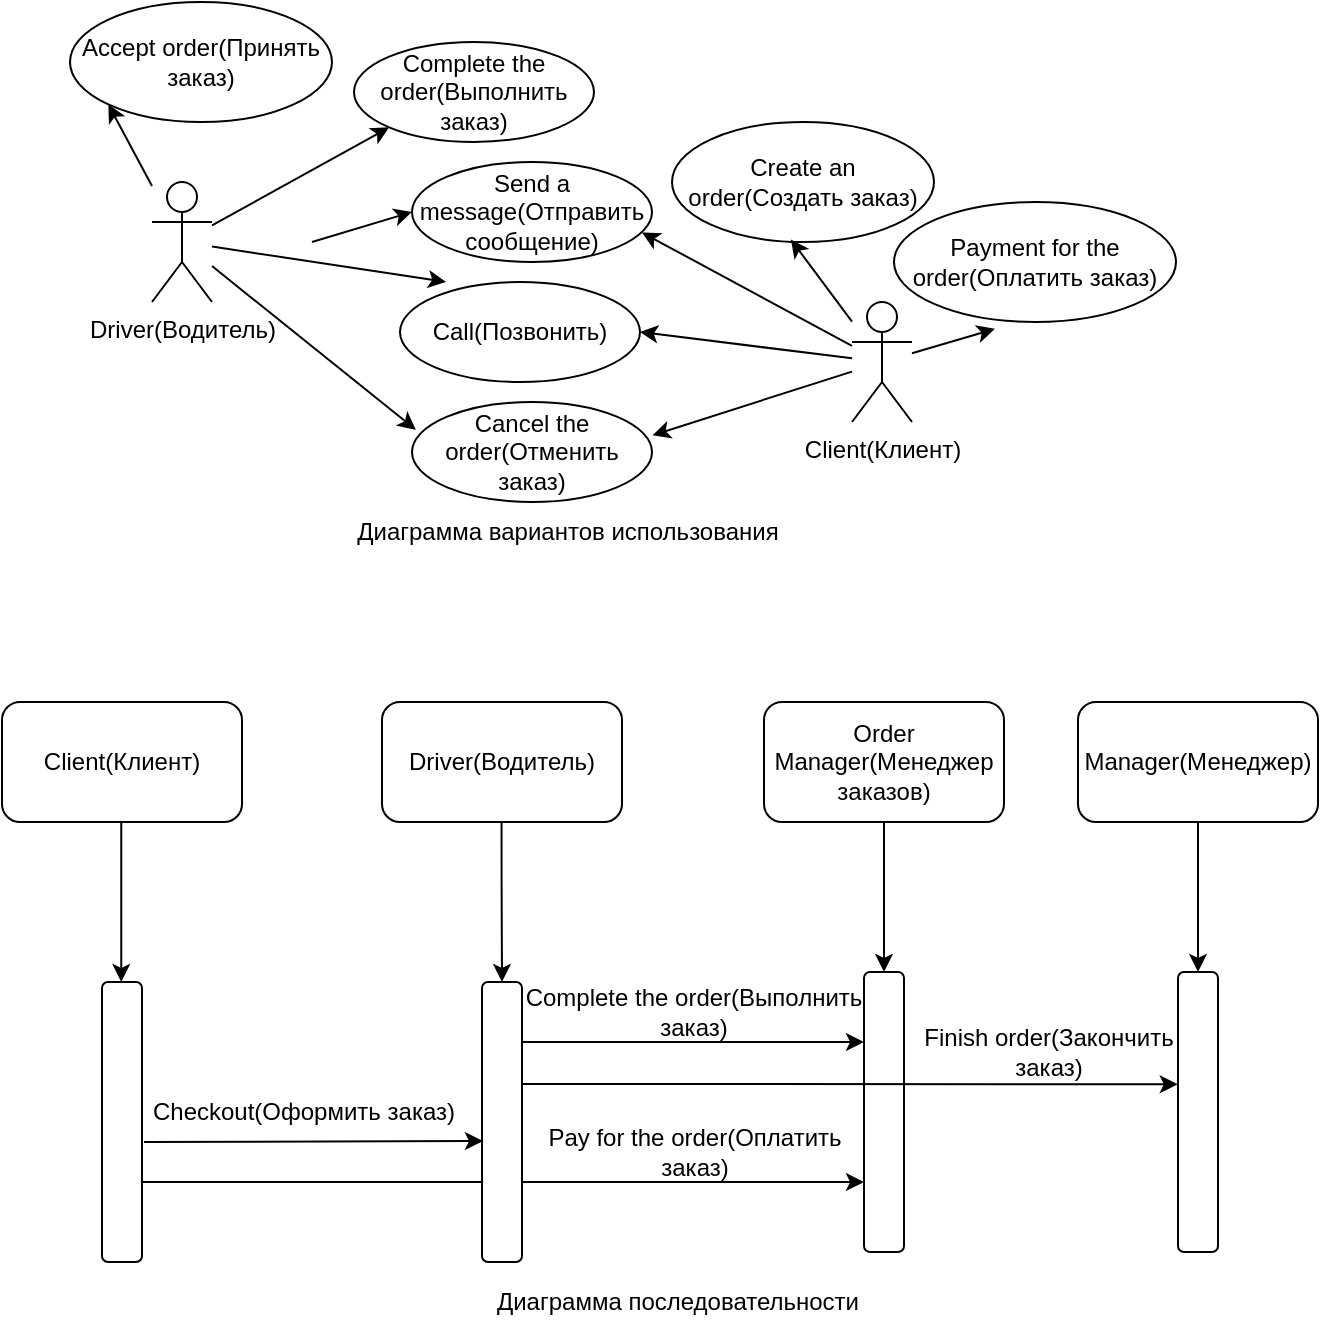 <mxfile version="22.1.0" type="device">
  <diagram name="Страница — 1" id="RobMiZ-bOQ7rdP7qLN_0">
    <mxGraphModel dx="897" dy="513" grid="1" gridSize="10" guides="1" tooltips="1" connect="1" arrows="1" fold="1" page="1" pageScale="1" pageWidth="827" pageHeight="1169" math="0" shadow="0">
      <root>
        <mxCell id="0" />
        <mxCell id="1" parent="0" />
        <mxCell id="x8Sbtwd1SYY9ZmLCzbeD-8" style="rounded=0;orthogonalLoop=1;jettySize=auto;html=1;entryX=0;entryY=0.5;entryDx=0;entryDy=0;" edge="1" parent="1" target="x8Sbtwd1SYY9ZmLCzbeD-6">
          <mxGeometry relative="1" as="geometry">
            <mxPoint x="289" y="200" as="targetPoint" />
            <mxPoint x="239" y="250" as="sourcePoint" />
          </mxGeometry>
        </mxCell>
        <mxCell id="x8Sbtwd1SYY9ZmLCzbeD-10" style="rounded=0;orthogonalLoop=1;jettySize=auto;html=1;entryX=0.192;entryY=0;entryDx=0;entryDy=0;entryPerimeter=0;" edge="1" parent="1" source="x8Sbtwd1SYY9ZmLCzbeD-1" target="x8Sbtwd1SYY9ZmLCzbeD-7">
          <mxGeometry relative="1" as="geometry">
            <mxPoint x="279" y="260" as="targetPoint" />
          </mxGeometry>
        </mxCell>
        <mxCell id="x8Sbtwd1SYY9ZmLCzbeD-14" style="rounded=0;orthogonalLoop=1;jettySize=auto;html=1;entryX=0;entryY=1;entryDx=0;entryDy=0;" edge="1" parent="1" source="x8Sbtwd1SYY9ZmLCzbeD-1" target="x8Sbtwd1SYY9ZmLCzbeD-13">
          <mxGeometry relative="1" as="geometry">
            <mxPoint x="224.0" y="150" as="targetPoint" />
          </mxGeometry>
        </mxCell>
        <mxCell id="x8Sbtwd1SYY9ZmLCzbeD-17" style="rounded=0;orthogonalLoop=1;jettySize=auto;html=1;entryX=0;entryY=1;entryDx=0;entryDy=0;" edge="1" parent="1" source="x8Sbtwd1SYY9ZmLCzbeD-1" target="x8Sbtwd1SYY9ZmLCzbeD-16">
          <mxGeometry relative="1" as="geometry">
            <mxPoint x="224.0" y="120" as="targetPoint" />
          </mxGeometry>
        </mxCell>
        <mxCell id="x8Sbtwd1SYY9ZmLCzbeD-24" style="rounded=0;orthogonalLoop=1;jettySize=auto;html=1;entryX=0.016;entryY=0.278;entryDx=0;entryDy=0;entryPerimeter=0;" edge="1" parent="1" source="x8Sbtwd1SYY9ZmLCzbeD-1" target="x8Sbtwd1SYY9ZmLCzbeD-22">
          <mxGeometry relative="1" as="geometry">
            <mxPoint x="224.0" y="360" as="targetPoint" />
          </mxGeometry>
        </mxCell>
        <mxCell id="x8Sbtwd1SYY9ZmLCzbeD-1" value="Driver(Водитель)" style="shape=umlActor;verticalLabelPosition=bottom;verticalAlign=top;html=1;outlineConnect=0;" vertex="1" parent="1">
          <mxGeometry x="159" y="220" width="30" height="60" as="geometry" />
        </mxCell>
        <mxCell id="x8Sbtwd1SYY9ZmLCzbeD-11" style="rounded=0;orthogonalLoop=1;jettySize=auto;html=1;entryX=1;entryY=0.5;entryDx=0;entryDy=0;" edge="1" parent="1" source="x8Sbtwd1SYY9ZmLCzbeD-2" target="x8Sbtwd1SYY9ZmLCzbeD-7">
          <mxGeometry relative="1" as="geometry">
            <mxPoint x="459" y="320" as="targetPoint" />
          </mxGeometry>
        </mxCell>
        <mxCell id="x8Sbtwd1SYY9ZmLCzbeD-12" style="rounded=0;orthogonalLoop=1;jettySize=auto;html=1;entryX=0.958;entryY=0.705;entryDx=0;entryDy=0;entryPerimeter=0;" edge="1" parent="1" source="x8Sbtwd1SYY9ZmLCzbeD-2" target="x8Sbtwd1SYY9ZmLCzbeD-6">
          <mxGeometry relative="1" as="geometry">
            <mxPoint x="479" y="250" as="targetPoint" />
          </mxGeometry>
        </mxCell>
        <mxCell id="x8Sbtwd1SYY9ZmLCzbeD-21" style="rounded=0;orthogonalLoop=1;jettySize=auto;html=1;entryX=0.358;entryY=1.057;entryDx=0;entryDy=0;entryPerimeter=0;" edge="1" parent="1" source="x8Sbtwd1SYY9ZmLCzbeD-2" target="x8Sbtwd1SYY9ZmLCzbeD-20">
          <mxGeometry relative="1" as="geometry">
            <mxPoint x="599" y="290.0" as="targetPoint" />
          </mxGeometry>
        </mxCell>
        <mxCell id="x8Sbtwd1SYY9ZmLCzbeD-23" style="rounded=0;orthogonalLoop=1;jettySize=auto;html=1;entryX=1.002;entryY=0.333;entryDx=0;entryDy=0;entryPerimeter=0;" edge="1" parent="1" source="x8Sbtwd1SYY9ZmLCzbeD-2" target="x8Sbtwd1SYY9ZmLCzbeD-22">
          <mxGeometry relative="1" as="geometry">
            <mxPoint x="439" y="370" as="targetPoint" />
          </mxGeometry>
        </mxCell>
        <mxCell id="x8Sbtwd1SYY9ZmLCzbeD-2" value="Client(Клиент)" style="shape=umlActor;verticalLabelPosition=bottom;verticalAlign=top;html=1;outlineConnect=0;" vertex="1" parent="1">
          <mxGeometry x="509" y="280" width="30" height="60" as="geometry" />
        </mxCell>
        <mxCell id="x8Sbtwd1SYY9ZmLCzbeD-6" value="Send a message(Отправить сообщение)" style="ellipse;whiteSpace=wrap;html=1;" vertex="1" parent="1">
          <mxGeometry x="289" y="210" width="120" height="50" as="geometry" />
        </mxCell>
        <mxCell id="x8Sbtwd1SYY9ZmLCzbeD-7" value="Call(Позвонить)" style="ellipse;whiteSpace=wrap;html=1;" vertex="1" parent="1">
          <mxGeometry x="283" y="270" width="120" height="50" as="geometry" />
        </mxCell>
        <mxCell id="x8Sbtwd1SYY9ZmLCzbeD-13" value="Complete the order(Выполнить заказ)" style="ellipse;whiteSpace=wrap;html=1;" vertex="1" parent="1">
          <mxGeometry x="260" y="150" width="120" height="50" as="geometry" />
        </mxCell>
        <mxCell id="x8Sbtwd1SYY9ZmLCzbeD-16" value="Accept order(Принять заказ)" style="ellipse;whiteSpace=wrap;html=1;" vertex="1" parent="1">
          <mxGeometry x="118" y="130" width="131" height="60" as="geometry" />
        </mxCell>
        <mxCell id="x8Sbtwd1SYY9ZmLCzbeD-18" value="Create an order(Создать заказ)" style="ellipse;whiteSpace=wrap;html=1;" vertex="1" parent="1">
          <mxGeometry x="419" y="190" width="131" height="60" as="geometry" />
        </mxCell>
        <mxCell id="x8Sbtwd1SYY9ZmLCzbeD-19" style="rounded=0;orthogonalLoop=1;jettySize=auto;html=1;entryX=0.454;entryY=0.98;entryDx=0;entryDy=0;entryPerimeter=0;" edge="1" parent="1" source="x8Sbtwd1SYY9ZmLCzbeD-2" target="x8Sbtwd1SYY9ZmLCzbeD-18">
          <mxGeometry relative="1" as="geometry" />
        </mxCell>
        <mxCell id="x8Sbtwd1SYY9ZmLCzbeD-20" value="Payment for the order(Оплатить заказ)" style="ellipse;whiteSpace=wrap;html=1;" vertex="1" parent="1">
          <mxGeometry x="530" y="230" width="141" height="60" as="geometry" />
        </mxCell>
        <mxCell id="x8Sbtwd1SYY9ZmLCzbeD-22" value="Cancel the order(Отменить заказ)" style="ellipse;whiteSpace=wrap;html=1;" vertex="1" parent="1">
          <mxGeometry x="289" y="330" width="120" height="50" as="geometry" />
        </mxCell>
        <mxCell id="x8Sbtwd1SYY9ZmLCzbeD-25" value="Диаграмма вариантов использования" style="text;html=1;strokeColor=none;fillColor=none;align=center;verticalAlign=middle;whiteSpace=wrap;rounded=0;" vertex="1" parent="1">
          <mxGeometry x="249" y="390" width="236" height="10" as="geometry" />
        </mxCell>
        <mxCell id="x8Sbtwd1SYY9ZmLCzbeD-31" value="Driver(Водитель)" style="rounded=1;whiteSpace=wrap;html=1;" vertex="1" parent="1">
          <mxGeometry x="274" y="480" width="120" height="60" as="geometry" />
        </mxCell>
        <mxCell id="x8Sbtwd1SYY9ZmLCzbeD-35" style="edgeStyle=orthogonalEdgeStyle;rounded=0;orthogonalLoop=1;jettySize=auto;html=1;entryX=0.5;entryY=0;entryDx=0;entryDy=0;" edge="1" parent="1">
          <mxGeometry relative="1" as="geometry">
            <mxPoint x="143.63" y="520" as="sourcePoint" />
            <mxPoint x="143.63" y="620" as="targetPoint" />
          </mxGeometry>
        </mxCell>
        <mxCell id="x8Sbtwd1SYY9ZmLCzbeD-32" value="Client(Клиент)" style="rounded=1;whiteSpace=wrap;html=1;" vertex="1" parent="1">
          <mxGeometry x="84" y="480" width="120" height="60" as="geometry" />
        </mxCell>
        <mxCell id="x8Sbtwd1SYY9ZmLCzbeD-51" style="edgeStyle=orthogonalEdgeStyle;rounded=0;orthogonalLoop=1;jettySize=auto;html=1;entryX=0;entryY=0.75;entryDx=0;entryDy=0;" edge="1" parent="1" source="x8Sbtwd1SYY9ZmLCzbeD-34" target="x8Sbtwd1SYY9ZmLCzbeD-46">
          <mxGeometry relative="1" as="geometry">
            <Array as="points">
              <mxPoint x="245" y="720" />
              <mxPoint x="245" y="720" />
            </Array>
          </mxGeometry>
        </mxCell>
        <mxCell id="x8Sbtwd1SYY9ZmLCzbeD-34" value="" style="rounded=1;whiteSpace=wrap;html=1;" vertex="1" parent="1">
          <mxGeometry x="134" y="620" width="20" height="140" as="geometry" />
        </mxCell>
        <mxCell id="x8Sbtwd1SYY9ZmLCzbeD-36" value="" style="endArrow=classic;html=1;rounded=0;entryX=0.023;entryY=0.568;entryDx=0;entryDy=0;entryPerimeter=0;" edge="1" parent="1" target="x8Sbtwd1SYY9ZmLCzbeD-39">
          <mxGeometry width="50" height="50" relative="1" as="geometry">
            <mxPoint x="155" y="700" as="sourcePoint" />
            <mxPoint x="245" y="700" as="targetPoint" />
          </mxGeometry>
        </mxCell>
        <mxCell id="x8Sbtwd1SYY9ZmLCzbeD-37" value="Checkout(Оформить заказ)" style="text;html=1;strokeColor=none;fillColor=none;align=center;verticalAlign=middle;whiteSpace=wrap;rounded=0;" vertex="1" parent="1">
          <mxGeometry x="135" y="670" width="200" height="30" as="geometry" />
        </mxCell>
        <mxCell id="x8Sbtwd1SYY9ZmLCzbeD-38" style="edgeStyle=orthogonalEdgeStyle;rounded=0;orthogonalLoop=1;jettySize=auto;html=1;" edge="1" parent="1">
          <mxGeometry relative="1" as="geometry">
            <mxPoint x="333.78" y="540" as="sourcePoint" />
            <mxPoint x="334" y="620" as="targetPoint" />
            <Array as="points">
              <mxPoint x="334.15" y="570" />
              <mxPoint x="334.15" y="570" />
            </Array>
          </mxGeometry>
        </mxCell>
        <mxCell id="x8Sbtwd1SYY9ZmLCzbeD-49" style="edgeStyle=orthogonalEdgeStyle;rounded=0;orthogonalLoop=1;jettySize=auto;html=1;entryX=0;entryY=0.25;entryDx=0;entryDy=0;" edge="1" parent="1" source="x8Sbtwd1SYY9ZmLCzbeD-39" target="x8Sbtwd1SYY9ZmLCzbeD-46">
          <mxGeometry relative="1" as="geometry">
            <Array as="points">
              <mxPoint x="385" y="650" />
              <mxPoint x="385" y="650" />
            </Array>
          </mxGeometry>
        </mxCell>
        <mxCell id="x8Sbtwd1SYY9ZmLCzbeD-39" value="" style="rounded=1;whiteSpace=wrap;html=1;" vertex="1" parent="1">
          <mxGeometry x="324" y="620" width="20" height="140" as="geometry" />
        </mxCell>
        <mxCell id="x8Sbtwd1SYY9ZmLCzbeD-47" style="edgeStyle=orthogonalEdgeStyle;rounded=0;orthogonalLoop=1;jettySize=auto;html=1;exitX=0.5;exitY=1;exitDx=0;exitDy=0;entryX=0.5;entryY=0;entryDx=0;entryDy=0;" edge="1" parent="1" source="x8Sbtwd1SYY9ZmLCzbeD-45" target="x8Sbtwd1SYY9ZmLCzbeD-46">
          <mxGeometry relative="1" as="geometry" />
        </mxCell>
        <mxCell id="x8Sbtwd1SYY9ZmLCzbeD-45" value="Order&lt;br&gt;Manager(Менеджер заказов)" style="rounded=1;whiteSpace=wrap;html=1;" vertex="1" parent="1">
          <mxGeometry x="465" y="480" width="120" height="60" as="geometry" />
        </mxCell>
        <mxCell id="x8Sbtwd1SYY9ZmLCzbeD-46" value="" style="rounded=1;whiteSpace=wrap;html=1;" vertex="1" parent="1">
          <mxGeometry x="515" y="615" width="20" height="140" as="geometry" />
        </mxCell>
        <mxCell id="x8Sbtwd1SYY9ZmLCzbeD-50" value="Complete the order(Выполнить заказ)" style="text;html=1;strokeColor=none;fillColor=none;align=center;verticalAlign=middle;whiteSpace=wrap;rounded=0;" vertex="1" parent="1">
          <mxGeometry x="335" y="630" width="190" height="10" as="geometry" />
        </mxCell>
        <mxCell id="x8Sbtwd1SYY9ZmLCzbeD-52" value="Pay for the order(Оплатить заказ)" style="text;html=1;strokeColor=none;fillColor=none;align=center;verticalAlign=middle;whiteSpace=wrap;rounded=0;" vertex="1" parent="1">
          <mxGeometry x="352.5" y="690" width="155" height="30" as="geometry" />
        </mxCell>
        <mxCell id="x8Sbtwd1SYY9ZmLCzbeD-56" style="edgeStyle=orthogonalEdgeStyle;rounded=0;orthogonalLoop=1;jettySize=auto;html=1;entryX=0.5;entryY=0;entryDx=0;entryDy=0;" edge="1" parent="1" source="x8Sbtwd1SYY9ZmLCzbeD-54" target="x8Sbtwd1SYY9ZmLCzbeD-55">
          <mxGeometry relative="1" as="geometry" />
        </mxCell>
        <mxCell id="x8Sbtwd1SYY9ZmLCzbeD-54" value="Manager(Менеджер)" style="rounded=1;whiteSpace=wrap;html=1;" vertex="1" parent="1">
          <mxGeometry x="622" y="480" width="120" height="60" as="geometry" />
        </mxCell>
        <mxCell id="x8Sbtwd1SYY9ZmLCzbeD-55" value="" style="rounded=1;whiteSpace=wrap;html=1;" vertex="1" parent="1">
          <mxGeometry x="672" y="615" width="20" height="140" as="geometry" />
        </mxCell>
        <mxCell id="x8Sbtwd1SYY9ZmLCzbeD-57" style="edgeStyle=orthogonalEdgeStyle;rounded=0;orthogonalLoop=1;jettySize=auto;html=1;entryX=-0.006;entryY=0.401;entryDx=0;entryDy=0;entryPerimeter=0;" edge="1" parent="1" source="x8Sbtwd1SYY9ZmLCzbeD-39" target="x8Sbtwd1SYY9ZmLCzbeD-55">
          <mxGeometry relative="1" as="geometry">
            <Array as="points">
              <mxPoint x="435" y="671" />
              <mxPoint x="435" y="671" />
            </Array>
          </mxGeometry>
        </mxCell>
        <mxCell id="x8Sbtwd1SYY9ZmLCzbeD-58" value="Finish order(Закончить заказ)" style="text;html=1;strokeColor=none;fillColor=none;align=center;verticalAlign=middle;whiteSpace=wrap;rounded=0;glass=1;" vertex="1" parent="1">
          <mxGeometry x="535" y="640" width="145" height="30" as="geometry" />
        </mxCell>
        <mxCell id="x8Sbtwd1SYY9ZmLCzbeD-59" value="Диаграмма последовательности" style="text;html=1;strokeColor=none;fillColor=none;align=center;verticalAlign=middle;whiteSpace=wrap;rounded=0;" vertex="1" parent="1">
          <mxGeometry x="319" y="770" width="206" height="20" as="geometry" />
        </mxCell>
      </root>
    </mxGraphModel>
  </diagram>
</mxfile>
